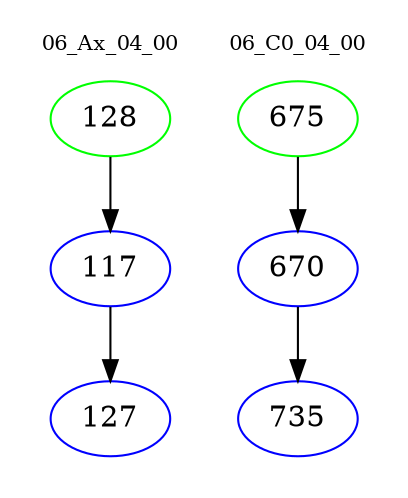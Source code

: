 digraph{
subgraph cluster_0 {
color = white
label = "06_Ax_04_00";
fontsize=10;
T0_128 [label="128", color="green"]
T0_128 -> T0_117 [color="black"]
T0_117 [label="117", color="blue"]
T0_117 -> T0_127 [color="black"]
T0_127 [label="127", color="blue"]
}
subgraph cluster_1 {
color = white
label = "06_C0_04_00";
fontsize=10;
T1_675 [label="675", color="green"]
T1_675 -> T1_670 [color="black"]
T1_670 [label="670", color="blue"]
T1_670 -> T1_735 [color="black"]
T1_735 [label="735", color="blue"]
}
}
